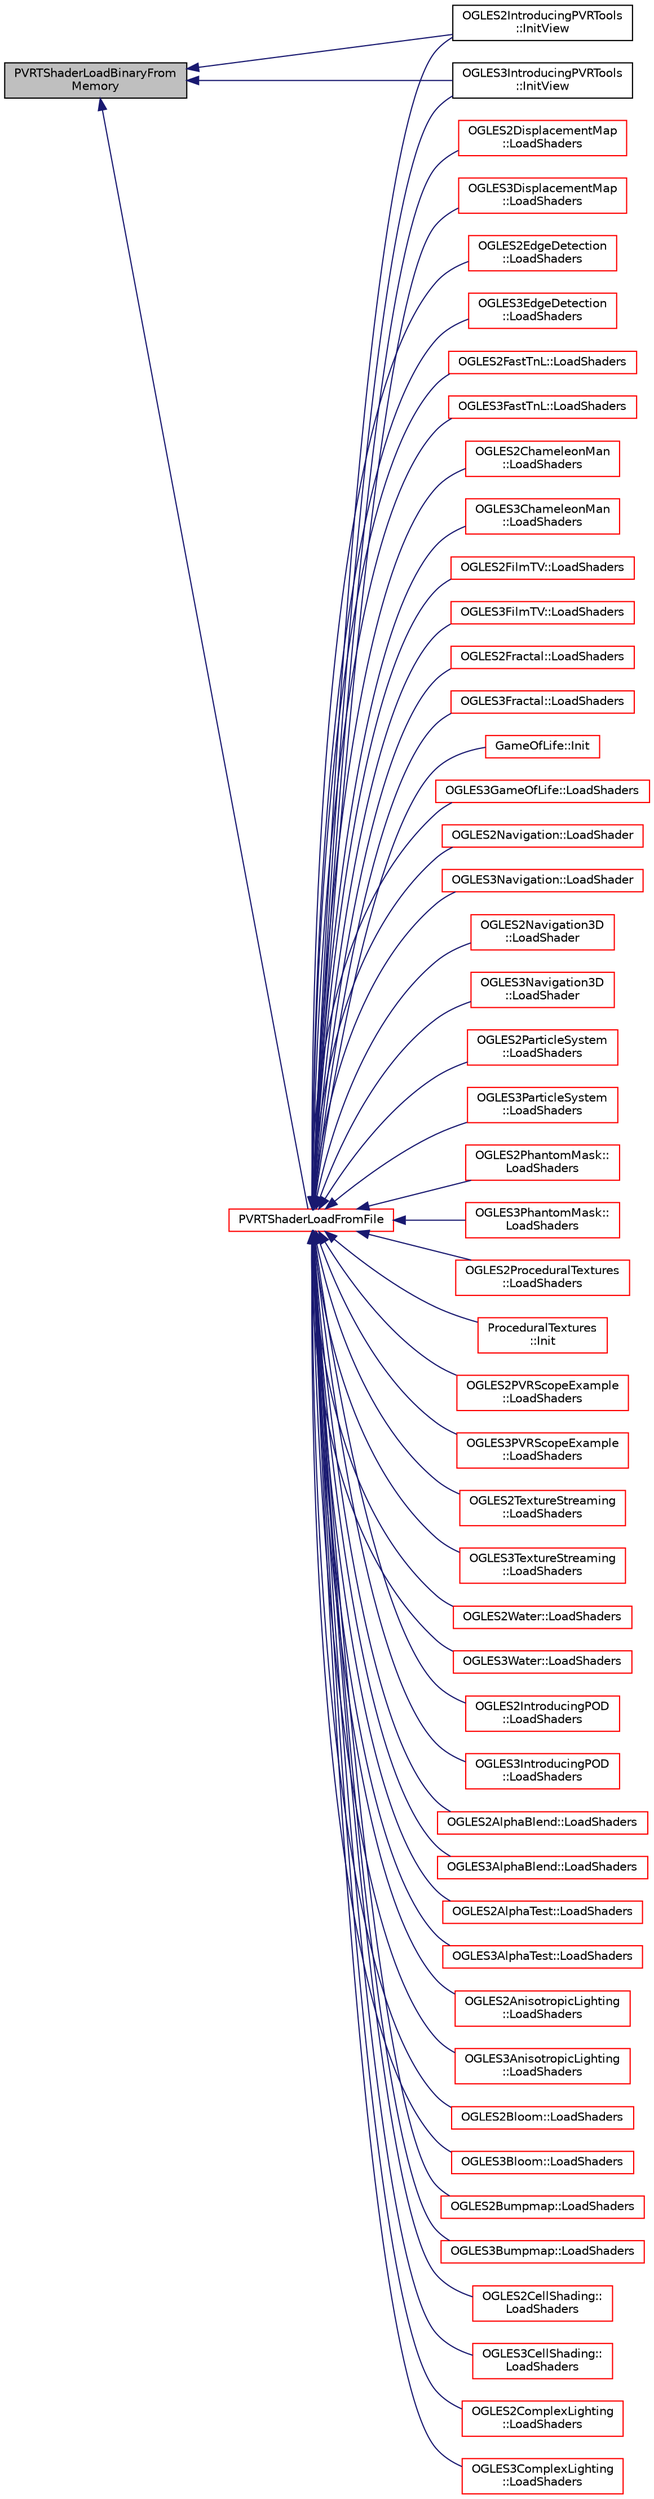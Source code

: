 digraph "PVRTShaderLoadBinaryFromMemory"
{
  edge [fontname="Helvetica",fontsize="10",labelfontname="Helvetica",labelfontsize="10"];
  node [fontname="Helvetica",fontsize="10",shape=record];
  rankdir="LR";
  Node1 [label="PVRTShaderLoadBinaryFrom\lMemory",height=0.2,width=0.4,color="black", fillcolor="grey75", style="filled", fontcolor="black"];
  Node1 -> Node2 [dir="back",color="midnightblue",fontsize="10",style="solid",fontname="Helvetica"];
  Node2 [label="OGLES2IntroducingPVRTools\l::InitView",height=0.2,width=0.4,color="black", fillcolor="white", style="filled",URL="$class_o_g_l_e_s2_introducing_p_v_r_tools.html#a885ab6eab7329e37287a72058044bce6"];
  Node1 -> Node3 [dir="back",color="midnightblue",fontsize="10",style="solid",fontname="Helvetica"];
  Node3 [label="OGLES3IntroducingPVRTools\l::InitView",height=0.2,width=0.4,color="black", fillcolor="white", style="filled",URL="$class_o_g_l_e_s3_introducing_p_v_r_tools.html#a584e7909eb20ad75038c6a353b80e1d5"];
  Node1 -> Node4 [dir="back",color="midnightblue",fontsize="10",style="solid",fontname="Helvetica"];
  Node4 [label="PVRTShaderLoadFromFile",height=0.2,width=0.4,color="red", fillcolor="white", style="filled",URL="$group___a_p_i___o_g_l_e_s2.html#ga568b6b49364c381f51f873e86d125138",tooltip="Loads a shader file into memory and passes it to the GL. It also passes defines that need to be pre-a..."];
  Node4 -> Node5 [dir="back",color="midnightblue",fontsize="10",style="solid",fontname="Helvetica"];
  Node5 [label="OGLES2ChameleonMan\l::LoadShaders",height=0.2,width=0.4,color="red", fillcolor="white", style="filled",URL="$class_o_g_l_e_s2_chameleon_man.html#acaebc61e0b7b063182cc2fe17828c9cd"];
  Node4 -> Node6 [dir="back",color="midnightblue",fontsize="10",style="solid",fontname="Helvetica"];
  Node6 [label="OGLES3ChameleonMan\l::LoadShaders",height=0.2,width=0.4,color="red", fillcolor="white", style="filled",URL="$class_o_g_l_e_s3_chameleon_man.html#aa6d67d577e7bbab7572f05658a6f2fa9"];
  Node4 -> Node7 [dir="back",color="midnightblue",fontsize="10",style="solid",fontname="Helvetica"];
  Node7 [label="OGLES2FilmTV::LoadShaders",height=0.2,width=0.4,color="red", fillcolor="white", style="filled",URL="$class_o_g_l_e_s2_film_t_v.html#a072ffe9e259db45c19df51a2a7269057"];
  Node4 -> Node8 [dir="back",color="midnightblue",fontsize="10",style="solid",fontname="Helvetica"];
  Node8 [label="OGLES3FilmTV::LoadShaders",height=0.2,width=0.4,color="red", fillcolor="white", style="filled",URL="$class_o_g_l_e_s3_film_t_v.html#a42f28065333cb617fc8ad42cdaa3eb0c"];
  Node4 -> Node9 [dir="back",color="midnightblue",fontsize="10",style="solid",fontname="Helvetica"];
  Node9 [label="OGLES2Fractal::LoadShaders",height=0.2,width=0.4,color="red", fillcolor="white", style="filled",URL="$class_o_g_l_e_s2_fractal.html#a8eacf405c0f8557250f23029d8695048"];
  Node4 -> Node10 [dir="back",color="midnightblue",fontsize="10",style="solid",fontname="Helvetica"];
  Node10 [label="OGLES3Fractal::LoadShaders",height=0.2,width=0.4,color="red", fillcolor="white", style="filled",URL="$class_o_g_l_e_s3_fractal.html#a5fcb07ca5d953ed9731d8001738fb3a2"];
  Node4 -> Node11 [dir="back",color="midnightblue",fontsize="10",style="solid",fontname="Helvetica"];
  Node11 [label="GameOfLife::Init",height=0.2,width=0.4,color="red", fillcolor="white", style="filled",URL="$class_game_of_life.html#a239bb145b2356ecbfd3140c9fa712dfd"];
  Node4 -> Node12 [dir="back",color="midnightblue",fontsize="10",style="solid",fontname="Helvetica"];
  Node12 [label="OGLES3GameOfLife::LoadShaders",height=0.2,width=0.4,color="red", fillcolor="white", style="filled",URL="$class_o_g_l_e_s3_game_of_life.html#af43ba0f055bd6622a969c496a91301d4"];
  Node4 -> Node13 [dir="back",color="midnightblue",fontsize="10",style="solid",fontname="Helvetica"];
  Node13 [label="OGLES2Navigation::LoadShader",height=0.2,width=0.4,color="red", fillcolor="white", style="filled",URL="$class_o_g_l_e_s2_navigation.html#a03526c9b7933c39000d0715e1fdd8b44"];
  Node4 -> Node14 [dir="back",color="midnightblue",fontsize="10",style="solid",fontname="Helvetica"];
  Node14 [label="OGLES3Navigation::LoadShader",height=0.2,width=0.4,color="red", fillcolor="white", style="filled",URL="$class_o_g_l_e_s3_navigation.html#a9516caab3486c5fba4a6b8e4e13e8ac5"];
  Node4 -> Node15 [dir="back",color="midnightblue",fontsize="10",style="solid",fontname="Helvetica"];
  Node15 [label="OGLES2Navigation3D\l::LoadShader",height=0.2,width=0.4,color="red", fillcolor="white", style="filled",URL="$class_o_g_l_e_s2_navigation3_d.html#a74010a6172519bfce746fe66a0165167"];
  Node4 -> Node16 [dir="back",color="midnightblue",fontsize="10",style="solid",fontname="Helvetica"];
  Node16 [label="OGLES3Navigation3D\l::LoadShader",height=0.2,width=0.4,color="red", fillcolor="white", style="filled",URL="$class_o_g_l_e_s3_navigation3_d.html#ab76bc61b042c223063e14427469289d0"];
  Node4 -> Node17 [dir="back",color="midnightblue",fontsize="10",style="solid",fontname="Helvetica"];
  Node17 [label="OGLES2ParticleSystem\l::LoadShaders",height=0.2,width=0.4,color="red", fillcolor="white", style="filled",URL="$class_o_g_l_e_s2_particle_system.html#a8df815b339586c1917542e7da57c1818"];
  Node4 -> Node18 [dir="back",color="midnightblue",fontsize="10",style="solid",fontname="Helvetica"];
  Node18 [label="OGLES3ParticleSystem\l::LoadShaders",height=0.2,width=0.4,color="red", fillcolor="white", style="filled",URL="$class_o_g_l_e_s3_particle_system.html#ae0fa5d63d2377f8da6ec3a4957fd9b5d"];
  Node4 -> Node19 [dir="back",color="midnightblue",fontsize="10",style="solid",fontname="Helvetica"];
  Node19 [label="OGLES2PhantomMask::\lLoadShaders",height=0.2,width=0.4,color="red", fillcolor="white", style="filled",URL="$class_o_g_l_e_s2_phantom_mask.html#a267ab9a7f4740f8adad092e7a7df5c14"];
  Node4 -> Node20 [dir="back",color="midnightblue",fontsize="10",style="solid",fontname="Helvetica"];
  Node20 [label="OGLES3PhantomMask::\lLoadShaders",height=0.2,width=0.4,color="red", fillcolor="white", style="filled",URL="$class_o_g_l_e_s3_phantom_mask.html#a1157519dd91aed2f4b8afdca39a109df"];
  Node4 -> Node21 [dir="back",color="midnightblue",fontsize="10",style="solid",fontname="Helvetica"];
  Node21 [label="OGLES2ProceduralTextures\l::LoadShaders",height=0.2,width=0.4,color="red", fillcolor="white", style="filled",URL="$class_o_g_l_e_s2_procedural_textures.html#a5aecbd38c8dfb3a64a2f007aff4028a7"];
  Node4 -> Node22 [dir="back",color="midnightblue",fontsize="10",style="solid",fontname="Helvetica"];
  Node22 [label="ProceduralTextures\l::Init",height=0.2,width=0.4,color="red", fillcolor="white", style="filled",URL="$class_procedural_textures.html#a354741cb335a1e067094479665c09422"];
  Node4 -> Node23 [dir="back",color="midnightblue",fontsize="10",style="solid",fontname="Helvetica"];
  Node23 [label="OGLES2PVRScopeExample\l::LoadShaders",height=0.2,width=0.4,color="red", fillcolor="white", style="filled",URL="$class_o_g_l_e_s2_p_v_r_scope_example.html#a22964a3f244c3bfc1bae91fa000a717f"];
  Node4 -> Node24 [dir="back",color="midnightblue",fontsize="10",style="solid",fontname="Helvetica"];
  Node24 [label="OGLES3PVRScopeExample\l::LoadShaders",height=0.2,width=0.4,color="red", fillcolor="white", style="filled",URL="$class_o_g_l_e_s3_p_v_r_scope_example.html#a5b5c9fa29ac54ea19b8ac0ef421a9b29"];
  Node4 -> Node25 [dir="back",color="midnightblue",fontsize="10",style="solid",fontname="Helvetica"];
  Node25 [label="OGLES2TextureStreaming\l::LoadShaders",height=0.2,width=0.4,color="red", fillcolor="white", style="filled",URL="$class_o_g_l_e_s2_texture_streaming.html#aa6d1dc59d1cc58dfc13a3780a90d66e9"];
  Node4 -> Node26 [dir="back",color="midnightblue",fontsize="10",style="solid",fontname="Helvetica"];
  Node26 [label="OGLES3TextureStreaming\l::LoadShaders",height=0.2,width=0.4,color="red", fillcolor="white", style="filled",URL="$class_o_g_l_e_s3_texture_streaming.html#a79d21fb9bdac2ec54fbe9b9c33eb9cb4"];
  Node4 -> Node27 [dir="back",color="midnightblue",fontsize="10",style="solid",fontname="Helvetica"];
  Node27 [label="OGLES2Water::LoadShaders",height=0.2,width=0.4,color="red", fillcolor="white", style="filled",URL="$class_o_g_l_e_s2_water.html#a12e413a189d19f935830cdabce31d508"];
  Node4 -> Node28 [dir="back",color="midnightblue",fontsize="10",style="solid",fontname="Helvetica"];
  Node28 [label="OGLES3Water::LoadShaders",height=0.2,width=0.4,color="red", fillcolor="white", style="filled",URL="$class_o_g_l_e_s3_water.html#a93e2440f7f96cb254daa7cfd1d68991c"];
  Node4 -> Node2 [dir="back",color="midnightblue",fontsize="10",style="solid",fontname="Helvetica"];
  Node4 -> Node3 [dir="back",color="midnightblue",fontsize="10",style="solid",fontname="Helvetica"];
  Node4 -> Node29 [dir="back",color="midnightblue",fontsize="10",style="solid",fontname="Helvetica"];
  Node29 [label="OGLES2IntroducingPOD\l::LoadShaders",height=0.2,width=0.4,color="red", fillcolor="white", style="filled",URL="$class_o_g_l_e_s2_introducing_p_o_d.html#a3dbf378a7d92c4eccc49a5daaba32345"];
  Node4 -> Node30 [dir="back",color="midnightblue",fontsize="10",style="solid",fontname="Helvetica"];
  Node30 [label="OGLES3IntroducingPOD\l::LoadShaders",height=0.2,width=0.4,color="red", fillcolor="white", style="filled",URL="$class_o_g_l_e_s3_introducing_p_o_d.html#a23250e25bfe3a81f0c2a92d881b1e6c9"];
  Node4 -> Node31 [dir="back",color="midnightblue",fontsize="10",style="solid",fontname="Helvetica"];
  Node31 [label="OGLES2AlphaBlend::LoadShaders",height=0.2,width=0.4,color="red", fillcolor="white", style="filled",URL="$class_o_g_l_e_s2_alpha_blend.html#a7c2e5ccf9e1d38e34d0cceacfc020d76"];
  Node4 -> Node32 [dir="back",color="midnightblue",fontsize="10",style="solid",fontname="Helvetica"];
  Node32 [label="OGLES3AlphaBlend::LoadShaders",height=0.2,width=0.4,color="red", fillcolor="white", style="filled",URL="$class_o_g_l_e_s3_alpha_blend.html#ad9081062b1b253b2b3b2c61a40379a51"];
  Node4 -> Node33 [dir="back",color="midnightblue",fontsize="10",style="solid",fontname="Helvetica"];
  Node33 [label="OGLES2AlphaTest::LoadShaders",height=0.2,width=0.4,color="red", fillcolor="white", style="filled",URL="$class_o_g_l_e_s2_alpha_test.html#a14484b426b6816b487cccd12bbda9b73"];
  Node4 -> Node34 [dir="back",color="midnightblue",fontsize="10",style="solid",fontname="Helvetica"];
  Node34 [label="OGLES3AlphaTest::LoadShaders",height=0.2,width=0.4,color="red", fillcolor="white", style="filled",URL="$class_o_g_l_e_s3_alpha_test.html#ab4cd36432a1c6b2c18c67a8bc72617a4"];
  Node4 -> Node35 [dir="back",color="midnightblue",fontsize="10",style="solid",fontname="Helvetica"];
  Node35 [label="OGLES2AnisotropicLighting\l::LoadShaders",height=0.2,width=0.4,color="red", fillcolor="white", style="filled",URL="$class_o_g_l_e_s2_anisotropic_lighting.html#a99bb8c97259c0115d1c90f5f4f1c9b63"];
  Node4 -> Node36 [dir="back",color="midnightblue",fontsize="10",style="solid",fontname="Helvetica"];
  Node36 [label="OGLES3AnisotropicLighting\l::LoadShaders",height=0.2,width=0.4,color="red", fillcolor="white", style="filled",URL="$class_o_g_l_e_s3_anisotropic_lighting.html#a4b19629d0bf173dd5d2210924eadde77"];
  Node4 -> Node37 [dir="back",color="midnightblue",fontsize="10",style="solid",fontname="Helvetica"];
  Node37 [label="OGLES2Bloom::LoadShaders",height=0.2,width=0.4,color="red", fillcolor="white", style="filled",URL="$class_o_g_l_e_s2_bloom.html#aafbbe1afa2e8a1285a1324d929b4ce16"];
  Node4 -> Node38 [dir="back",color="midnightblue",fontsize="10",style="solid",fontname="Helvetica"];
  Node38 [label="OGLES3Bloom::LoadShaders",height=0.2,width=0.4,color="red", fillcolor="white", style="filled",URL="$class_o_g_l_e_s3_bloom.html#a5ead5d12472053edd2e8a69c436a1920"];
  Node4 -> Node39 [dir="back",color="midnightblue",fontsize="10",style="solid",fontname="Helvetica"];
  Node39 [label="OGLES2Bumpmap::LoadShaders",height=0.2,width=0.4,color="red", fillcolor="white", style="filled",URL="$class_o_g_l_e_s2_bumpmap.html#ae9ec3cdfa1545ea2f6696ab833f159f6"];
  Node4 -> Node40 [dir="back",color="midnightblue",fontsize="10",style="solid",fontname="Helvetica"];
  Node40 [label="OGLES3Bumpmap::LoadShaders",height=0.2,width=0.4,color="red", fillcolor="white", style="filled",URL="$class_o_g_l_e_s3_bumpmap.html#afd6c09f4ac3af367c14f299ccad4dc66"];
  Node4 -> Node41 [dir="back",color="midnightblue",fontsize="10",style="solid",fontname="Helvetica"];
  Node41 [label="OGLES2CellShading::\lLoadShaders",height=0.2,width=0.4,color="red", fillcolor="white", style="filled",URL="$class_o_g_l_e_s2_cell_shading.html#a1b8727b496e112eedda5f130be182d91"];
  Node4 -> Node42 [dir="back",color="midnightblue",fontsize="10",style="solid",fontname="Helvetica"];
  Node42 [label="OGLES3CellShading::\lLoadShaders",height=0.2,width=0.4,color="red", fillcolor="white", style="filled",URL="$class_o_g_l_e_s3_cell_shading.html#a2989a1e79d635dff6ca068fe9aa96504"];
  Node4 -> Node43 [dir="back",color="midnightblue",fontsize="10",style="solid",fontname="Helvetica"];
  Node43 [label="OGLES2ComplexLighting\l::LoadShaders",height=0.2,width=0.4,color="red", fillcolor="white", style="filled",URL="$class_o_g_l_e_s2_complex_lighting.html#aea1a2a7eab134daa60689c9e35d16ccc"];
  Node4 -> Node44 [dir="back",color="midnightblue",fontsize="10",style="solid",fontname="Helvetica"];
  Node44 [label="OGLES3ComplexLighting\l::LoadShaders",height=0.2,width=0.4,color="red", fillcolor="white", style="filled",URL="$class_o_g_l_e_s3_complex_lighting.html#ad9f6fe510f36ce8fc2f1266890f6a025"];
  Node4 -> Node45 [dir="back",color="midnightblue",fontsize="10",style="solid",fontname="Helvetica"];
  Node45 [label="OGLES2DisplacementMap\l::LoadShaders",height=0.2,width=0.4,color="red", fillcolor="white", style="filled",URL="$class_o_g_l_e_s2_displacement_map.html#a83439a20999c4077e46ca4376e2175a4"];
  Node4 -> Node46 [dir="back",color="midnightblue",fontsize="10",style="solid",fontname="Helvetica"];
  Node46 [label="OGLES3DisplacementMap\l::LoadShaders",height=0.2,width=0.4,color="red", fillcolor="white", style="filled",URL="$class_o_g_l_e_s3_displacement_map.html#a3e0d141df9482cebba966c9a9e8e16f7"];
  Node4 -> Node47 [dir="back",color="midnightblue",fontsize="10",style="solid",fontname="Helvetica"];
  Node47 [label="OGLES2EdgeDetection\l::LoadShaders",height=0.2,width=0.4,color="red", fillcolor="white", style="filled",URL="$class_o_g_l_e_s2_edge_detection.html#a5e62fb6fe95578f28e705e465a44aa4b"];
  Node4 -> Node48 [dir="back",color="midnightblue",fontsize="10",style="solid",fontname="Helvetica"];
  Node48 [label="OGLES3EdgeDetection\l::LoadShaders",height=0.2,width=0.4,color="red", fillcolor="white", style="filled",URL="$class_o_g_l_e_s3_edge_detection.html#aa35c89d1640749ddc3df9ae8885cd0e8"];
  Node4 -> Node49 [dir="back",color="midnightblue",fontsize="10",style="solid",fontname="Helvetica"];
  Node49 [label="OGLES2FastTnL::LoadShaders",height=0.2,width=0.4,color="red", fillcolor="white", style="filled",URL="$class_o_g_l_e_s2_fast_tn_l.html#a51aa5cd22459c879592a012ba9030de3"];
  Node4 -> Node50 [dir="back",color="midnightblue",fontsize="10",style="solid",fontname="Helvetica"];
  Node50 [label="OGLES3FastTnL::LoadShaders",height=0.2,width=0.4,color="red", fillcolor="white", style="filled",URL="$class_o_g_l_e_s3_fast_tn_l.html#a91d641ab61aca8066e9770ece6c8e641"];
}
